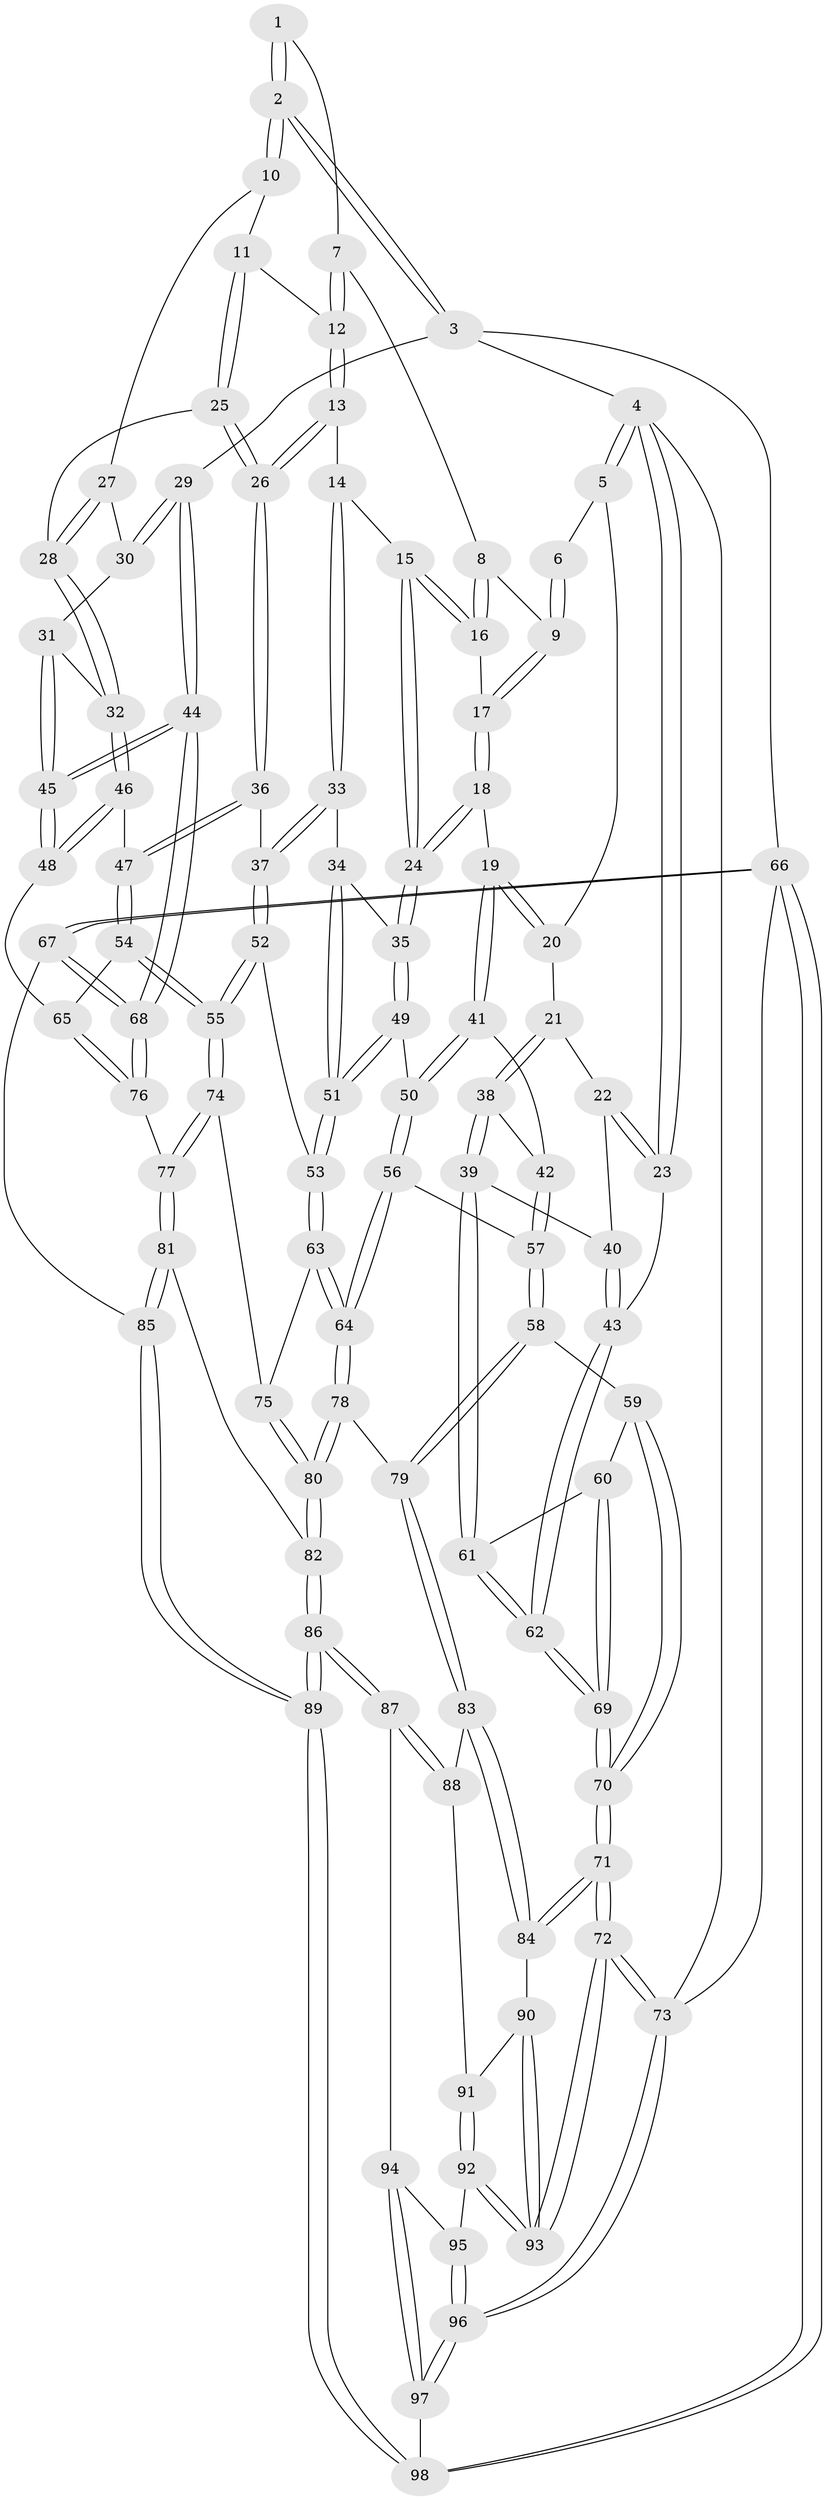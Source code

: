 // coarse degree distribution, {5: 0.13333333333333333, 4: 0.43333333333333335, 3: 0.4, 2: 0.03333333333333333}
// Generated by graph-tools (version 1.1) at 2025/54/03/04/25 22:54:22]
// undirected, 98 vertices, 242 edges
graph export_dot {
  node [color=gray90,style=filled];
  1 [pos="+0.7455186472606496+0"];
  2 [pos="+1+0"];
  3 [pos="+1+0"];
  4 [pos="+0+0"];
  5 [pos="+0.0937422167834684+0"];
  6 [pos="+0.4296006830199781+0"];
  7 [pos="+0.727286765574505+0"];
  8 [pos="+0.7017966846500507+0.01833908135853357"];
  9 [pos="+0.49115884456747894+0.057965925654666066"];
  10 [pos="+0.9918022813120294+0"];
  11 [pos="+0.8807656486967822+0.10505759361042595"];
  12 [pos="+0.7670145386340184+0.0392978622104514"];
  13 [pos="+0.7659259466266886+0.1632521357153533"];
  14 [pos="+0.7239891214043018+0.1787143685922636"];
  15 [pos="+0.6627616248111673+0.11798420103656354"];
  16 [pos="+0.662635621791314+0.10843121666129331"];
  17 [pos="+0.4909068625931722+0.06344858856704298"];
  18 [pos="+0.4693134292066654+0.1339048148992324"];
  19 [pos="+0.42473716231711844+0.16370845847744736"];
  20 [pos="+0.22984259607819493+0.023711325524934632"];
  21 [pos="+0.21772219179743746+0.15519213950272231"];
  22 [pos="+0.15516888026691292+0.17194213944566283"];
  23 [pos="+0+0"];
  24 [pos="+0.5794915473186218+0.20507696491714508"];
  25 [pos="+0.8748112099781662+0.16520388872481873"];
  26 [pos="+0.8466437799686345+0.1876257967194939"];
  27 [pos="+0.9679776117084468+0.1664955774084995"];
  28 [pos="+0.9162858602966059+0.18490062102874621"];
  29 [pos="+1+0.1319800639891958"];
  30 [pos="+1+0.17437306205540942"];
  31 [pos="+0.9750161080498573+0.22240287834010417"];
  32 [pos="+0.9391020989542156+0.21962662114456966"];
  33 [pos="+0.6990062301714957+0.26380347132430626"];
  34 [pos="+0.6925816313818781+0.2647850378111044"];
  35 [pos="+0.5860803791272328+0.22105918182640188"];
  36 [pos="+0.819391875317457+0.3108674672045785"];
  37 [pos="+0.7605414796094758+0.3031819500990611"];
  38 [pos="+0.27686652098180214+0.29644304278593414"];
  39 [pos="+0.2389998973310346+0.3182575304928696"];
  40 [pos="+0.11489849926335115+0.20410085696019173"];
  41 [pos="+0.3769787116368273+0.26020373696955995"];
  42 [pos="+0.28144217441195485+0.2967160339490478"];
  43 [pos="+0+0.24699049248986157"];
  44 [pos="+1+0.42146203906706003"];
  45 [pos="+1+0.42029217727100293"];
  46 [pos="+0.9414582934387575+0.3522208504723745"];
  47 [pos="+0.8562578716513908+0.35222995854356337"];
  48 [pos="+1+0.41292287541815176"];
  49 [pos="+0.5300356338650104+0.35263647069927534"];
  50 [pos="+0.49165966016042595+0.3539006650726554"];
  51 [pos="+0.6007025899022833+0.3998788845134232"];
  52 [pos="+0.6965831935535717+0.39871299395810766"];
  53 [pos="+0.6074574180484162+0.4107927738347358"];
  54 [pos="+0.8139800299583103+0.4473148787134267"];
  55 [pos="+0.7954942468730998+0.4692637707139311"];
  56 [pos="+0.4413236446775233+0.4468399444340701"];
  57 [pos="+0.3796542270969624+0.49483261168125153"];
  58 [pos="+0.36275356572195905+0.5490160736157288"];
  59 [pos="+0.29344565735698946+0.5371174471827384"];
  60 [pos="+0.2315605633994964+0.46660496133684654"];
  61 [pos="+0.2253045675388583+0.329059827889797"];
  62 [pos="+0+0.39424422148103366"];
  63 [pos="+0.6092578279261567+0.5133444097500391"];
  64 [pos="+0.5911074881271939+0.5316678394162986"];
  65 [pos="+0.9345246313501863+0.49520022997861246"];
  66 [pos="+1+1"];
  67 [pos="+1+0.7700154423614065"];
  68 [pos="+1+0.6393381470498154"];
  69 [pos="+0+0.5864635698545175"];
  70 [pos="+0+0.7453806098678911"];
  71 [pos="+0+0.761435283471641"];
  72 [pos="+0+0.8892230526207192"];
  73 [pos="+0+1"];
  74 [pos="+0.7752210890891431+0.5416021736013297"];
  75 [pos="+0.7240042922466329+0.5374482062364282"];
  76 [pos="+0.8758156378694891+0.5765378677699202"];
  77 [pos="+0.8097824285289967+0.599591444749609"];
  78 [pos="+0.527046791007072+0.6469586171376049"];
  79 [pos="+0.42040637994156793+0.6616259980990588"];
  80 [pos="+0.6174294921809271+0.716787859074128"];
  81 [pos="+0.8061459865898264+0.6877168422178593"];
  82 [pos="+0.6178138607641563+0.7171465541653279"];
  83 [pos="+0.41714803011573376+0.6667424832111462"];
  84 [pos="+0.1419451056054668+0.7249969433146499"];
  85 [pos="+0.8590893558213449+0.758688453488345"];
  86 [pos="+0.6241327666718004+0.9344255150033028"];
  87 [pos="+0.48181727050816536+0.8452834243727221"];
  88 [pos="+0.415190463117266+0.6875903996508866"];
  89 [pos="+0.6945488789000581+1"];
  90 [pos="+0.32372584356599793+0.7976868307684696"];
  91 [pos="+0.36015578000852366+0.789995456173819"];
  92 [pos="+0.35597038323028457+0.8861509762007775"];
  93 [pos="+0.18811939629435007+0.8618811775999858"];
  94 [pos="+0.3792718872311415+0.9072568837774221"];
  95 [pos="+0.3618336522322527+0.8956380456216311"];
  96 [pos="+0+1"];
  97 [pos="+0.49470208552788547+1"];
  98 [pos="+0.6946161160608423+1"];
  1 -- 2;
  1 -- 2;
  1 -- 7;
  2 -- 3;
  2 -- 3;
  2 -- 10;
  2 -- 10;
  3 -- 4;
  3 -- 29;
  3 -- 66;
  4 -- 5;
  4 -- 5;
  4 -- 23;
  4 -- 23;
  4 -- 73;
  5 -- 6;
  5 -- 20;
  6 -- 9;
  6 -- 9;
  7 -- 8;
  7 -- 12;
  7 -- 12;
  8 -- 9;
  8 -- 16;
  8 -- 16;
  9 -- 17;
  9 -- 17;
  10 -- 11;
  10 -- 27;
  11 -- 12;
  11 -- 25;
  11 -- 25;
  12 -- 13;
  12 -- 13;
  13 -- 14;
  13 -- 26;
  13 -- 26;
  14 -- 15;
  14 -- 33;
  14 -- 33;
  15 -- 16;
  15 -- 16;
  15 -- 24;
  15 -- 24;
  16 -- 17;
  17 -- 18;
  17 -- 18;
  18 -- 19;
  18 -- 24;
  18 -- 24;
  19 -- 20;
  19 -- 20;
  19 -- 41;
  19 -- 41;
  20 -- 21;
  21 -- 22;
  21 -- 38;
  21 -- 38;
  22 -- 23;
  22 -- 23;
  22 -- 40;
  23 -- 43;
  24 -- 35;
  24 -- 35;
  25 -- 26;
  25 -- 26;
  25 -- 28;
  26 -- 36;
  26 -- 36;
  27 -- 28;
  27 -- 28;
  27 -- 30;
  28 -- 32;
  28 -- 32;
  29 -- 30;
  29 -- 30;
  29 -- 44;
  29 -- 44;
  30 -- 31;
  31 -- 32;
  31 -- 45;
  31 -- 45;
  32 -- 46;
  32 -- 46;
  33 -- 34;
  33 -- 37;
  33 -- 37;
  34 -- 35;
  34 -- 51;
  34 -- 51;
  35 -- 49;
  35 -- 49;
  36 -- 37;
  36 -- 47;
  36 -- 47;
  37 -- 52;
  37 -- 52;
  38 -- 39;
  38 -- 39;
  38 -- 42;
  39 -- 40;
  39 -- 61;
  39 -- 61;
  40 -- 43;
  40 -- 43;
  41 -- 42;
  41 -- 50;
  41 -- 50;
  42 -- 57;
  42 -- 57;
  43 -- 62;
  43 -- 62;
  44 -- 45;
  44 -- 45;
  44 -- 68;
  44 -- 68;
  45 -- 48;
  45 -- 48;
  46 -- 47;
  46 -- 48;
  46 -- 48;
  47 -- 54;
  47 -- 54;
  48 -- 65;
  49 -- 50;
  49 -- 51;
  49 -- 51;
  50 -- 56;
  50 -- 56;
  51 -- 53;
  51 -- 53;
  52 -- 53;
  52 -- 55;
  52 -- 55;
  53 -- 63;
  53 -- 63;
  54 -- 55;
  54 -- 55;
  54 -- 65;
  55 -- 74;
  55 -- 74;
  56 -- 57;
  56 -- 64;
  56 -- 64;
  57 -- 58;
  57 -- 58;
  58 -- 59;
  58 -- 79;
  58 -- 79;
  59 -- 60;
  59 -- 70;
  59 -- 70;
  60 -- 61;
  60 -- 69;
  60 -- 69;
  61 -- 62;
  61 -- 62;
  62 -- 69;
  62 -- 69;
  63 -- 64;
  63 -- 64;
  63 -- 75;
  64 -- 78;
  64 -- 78;
  65 -- 76;
  65 -- 76;
  66 -- 67;
  66 -- 67;
  66 -- 98;
  66 -- 98;
  66 -- 73;
  67 -- 68;
  67 -- 68;
  67 -- 85;
  68 -- 76;
  68 -- 76;
  69 -- 70;
  69 -- 70;
  70 -- 71;
  70 -- 71;
  71 -- 72;
  71 -- 72;
  71 -- 84;
  71 -- 84;
  72 -- 73;
  72 -- 73;
  72 -- 93;
  72 -- 93;
  73 -- 96;
  73 -- 96;
  74 -- 75;
  74 -- 77;
  74 -- 77;
  75 -- 80;
  75 -- 80;
  76 -- 77;
  77 -- 81;
  77 -- 81;
  78 -- 79;
  78 -- 80;
  78 -- 80;
  79 -- 83;
  79 -- 83;
  80 -- 82;
  80 -- 82;
  81 -- 82;
  81 -- 85;
  81 -- 85;
  82 -- 86;
  82 -- 86;
  83 -- 84;
  83 -- 84;
  83 -- 88;
  84 -- 90;
  85 -- 89;
  85 -- 89;
  86 -- 87;
  86 -- 87;
  86 -- 89;
  86 -- 89;
  87 -- 88;
  87 -- 88;
  87 -- 94;
  88 -- 91;
  89 -- 98;
  89 -- 98;
  90 -- 91;
  90 -- 93;
  90 -- 93;
  91 -- 92;
  91 -- 92;
  92 -- 93;
  92 -- 93;
  92 -- 95;
  94 -- 95;
  94 -- 97;
  94 -- 97;
  95 -- 96;
  95 -- 96;
  96 -- 97;
  96 -- 97;
  97 -- 98;
}
